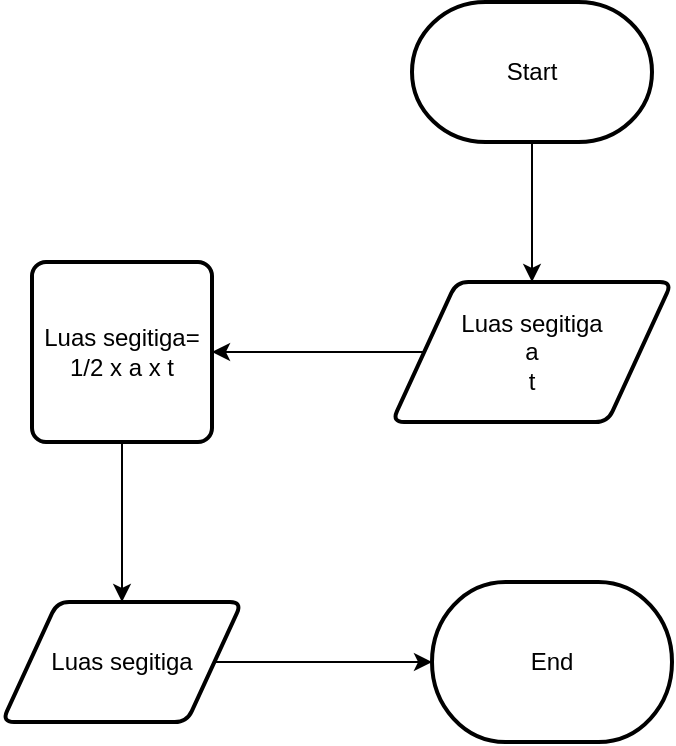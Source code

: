 <mxfile version="22.0.4" type="github">
  <diagram name="Page-1" id="lw2mA_hzzs9lhL4AsNFx">
    <mxGraphModel dx="880" dy="470" grid="1" gridSize="10" guides="1" tooltips="1" connect="1" arrows="1" fold="1" page="1" pageScale="1" pageWidth="850" pageHeight="1100" math="0" shadow="0">
      <root>
        <mxCell id="0" />
        <mxCell id="1" parent="0" />
        <mxCell id="16sdWiToy-ReXfGUuioF-10" value="" style="edgeStyle=orthogonalEdgeStyle;rounded=0;orthogonalLoop=1;jettySize=auto;html=1;" edge="1" parent="1" source="16sdWiToy-ReXfGUuioF-1" target="16sdWiToy-ReXfGUuioF-2">
          <mxGeometry relative="1" as="geometry" />
        </mxCell>
        <mxCell id="16sdWiToy-ReXfGUuioF-1" value="Start" style="strokeWidth=2;html=1;shape=mxgraph.flowchart.terminator;whiteSpace=wrap;" vertex="1" parent="1">
          <mxGeometry x="380" y="30" width="120" height="70" as="geometry" />
        </mxCell>
        <mxCell id="16sdWiToy-ReXfGUuioF-5" value="" style="edgeStyle=orthogonalEdgeStyle;rounded=0;orthogonalLoop=1;jettySize=auto;html=1;" edge="1" parent="1" source="16sdWiToy-ReXfGUuioF-2" target="16sdWiToy-ReXfGUuioF-3">
          <mxGeometry relative="1" as="geometry" />
        </mxCell>
        <mxCell id="16sdWiToy-ReXfGUuioF-2" value="&lt;div&gt;Luas segitiga&lt;/div&gt;&lt;div&gt;a&lt;/div&gt;&lt;div&gt;t&lt;br&gt;&lt;/div&gt;" style="shape=parallelogram;html=1;strokeWidth=2;perimeter=parallelogramPerimeter;whiteSpace=wrap;rounded=1;arcSize=12;size=0.23;" vertex="1" parent="1">
          <mxGeometry x="370" y="170" width="140" height="70" as="geometry" />
        </mxCell>
        <mxCell id="16sdWiToy-ReXfGUuioF-6" value="" style="edgeStyle=orthogonalEdgeStyle;rounded=0;orthogonalLoop=1;jettySize=auto;html=1;" edge="1" parent="1" source="16sdWiToy-ReXfGUuioF-3" target="16sdWiToy-ReXfGUuioF-4">
          <mxGeometry relative="1" as="geometry" />
        </mxCell>
        <mxCell id="16sdWiToy-ReXfGUuioF-3" value="&lt;div&gt;Luas segitiga=&lt;/div&gt;&lt;div&gt;1/2 x a x t&lt;br&gt;&lt;/div&gt;" style="rounded=1;whiteSpace=wrap;html=1;absoluteArcSize=1;arcSize=14;strokeWidth=2;" vertex="1" parent="1">
          <mxGeometry x="190" y="160" width="90" height="90" as="geometry" />
        </mxCell>
        <mxCell id="16sdWiToy-ReXfGUuioF-9" value="" style="edgeStyle=orthogonalEdgeStyle;rounded=0;orthogonalLoop=1;jettySize=auto;html=1;" edge="1" parent="1" source="16sdWiToy-ReXfGUuioF-4" target="16sdWiToy-ReXfGUuioF-7">
          <mxGeometry relative="1" as="geometry" />
        </mxCell>
        <mxCell id="16sdWiToy-ReXfGUuioF-4" value="Luas segitiga" style="shape=parallelogram;html=1;strokeWidth=2;perimeter=parallelogramPerimeter;whiteSpace=wrap;rounded=1;arcSize=12;size=0.23;" vertex="1" parent="1">
          <mxGeometry x="175" y="330" width="120" height="60" as="geometry" />
        </mxCell>
        <mxCell id="16sdWiToy-ReXfGUuioF-7" value="End" style="strokeWidth=2;html=1;shape=mxgraph.flowchart.terminator;whiteSpace=wrap;" vertex="1" parent="1">
          <mxGeometry x="390" y="320" width="120" height="80" as="geometry" />
        </mxCell>
      </root>
    </mxGraphModel>
  </diagram>
</mxfile>

